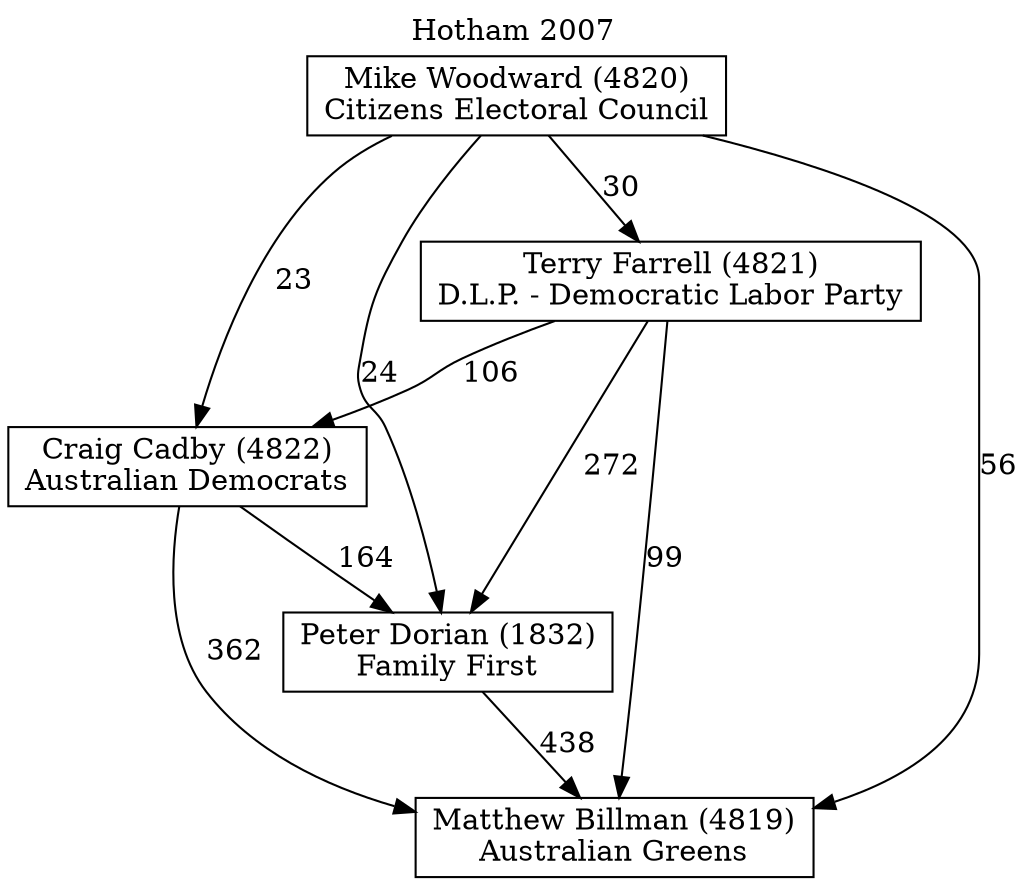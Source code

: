 // House preference flow
digraph "Matthew Billman (4819)_Hotham_2007" {
	graph [label="Hotham 2007" labelloc=t mclimit=10]
	node [shape=box]
	"Craig Cadby (4822)" [label="Craig Cadby (4822)
Australian Democrats"]
	"Matthew Billman (4819)" [label="Matthew Billman (4819)
Australian Greens"]
	"Mike Woodward (4820)" [label="Mike Woodward (4820)
Citizens Electoral Council"]
	"Peter Dorian (1832)" [label="Peter Dorian (1832)
Family First"]
	"Terry Farrell (4821)" [label="Terry Farrell (4821)
D.L.P. - Democratic Labor Party"]
	"Craig Cadby (4822)" -> "Matthew Billman (4819)" [label=362]
	"Craig Cadby (4822)" -> "Peter Dorian (1832)" [label=164]
	"Mike Woodward (4820)" -> "Craig Cadby (4822)" [label=23]
	"Mike Woodward (4820)" -> "Matthew Billman (4819)" [label=56]
	"Mike Woodward (4820)" -> "Peter Dorian (1832)" [label=24]
	"Mike Woodward (4820)" -> "Terry Farrell (4821)" [label=30]
	"Peter Dorian (1832)" -> "Matthew Billman (4819)" [label=438]
	"Terry Farrell (4821)" -> "Craig Cadby (4822)" [label=106]
	"Terry Farrell (4821)" -> "Matthew Billman (4819)" [label=99]
	"Terry Farrell (4821)" -> "Peter Dorian (1832)" [label=272]
}
